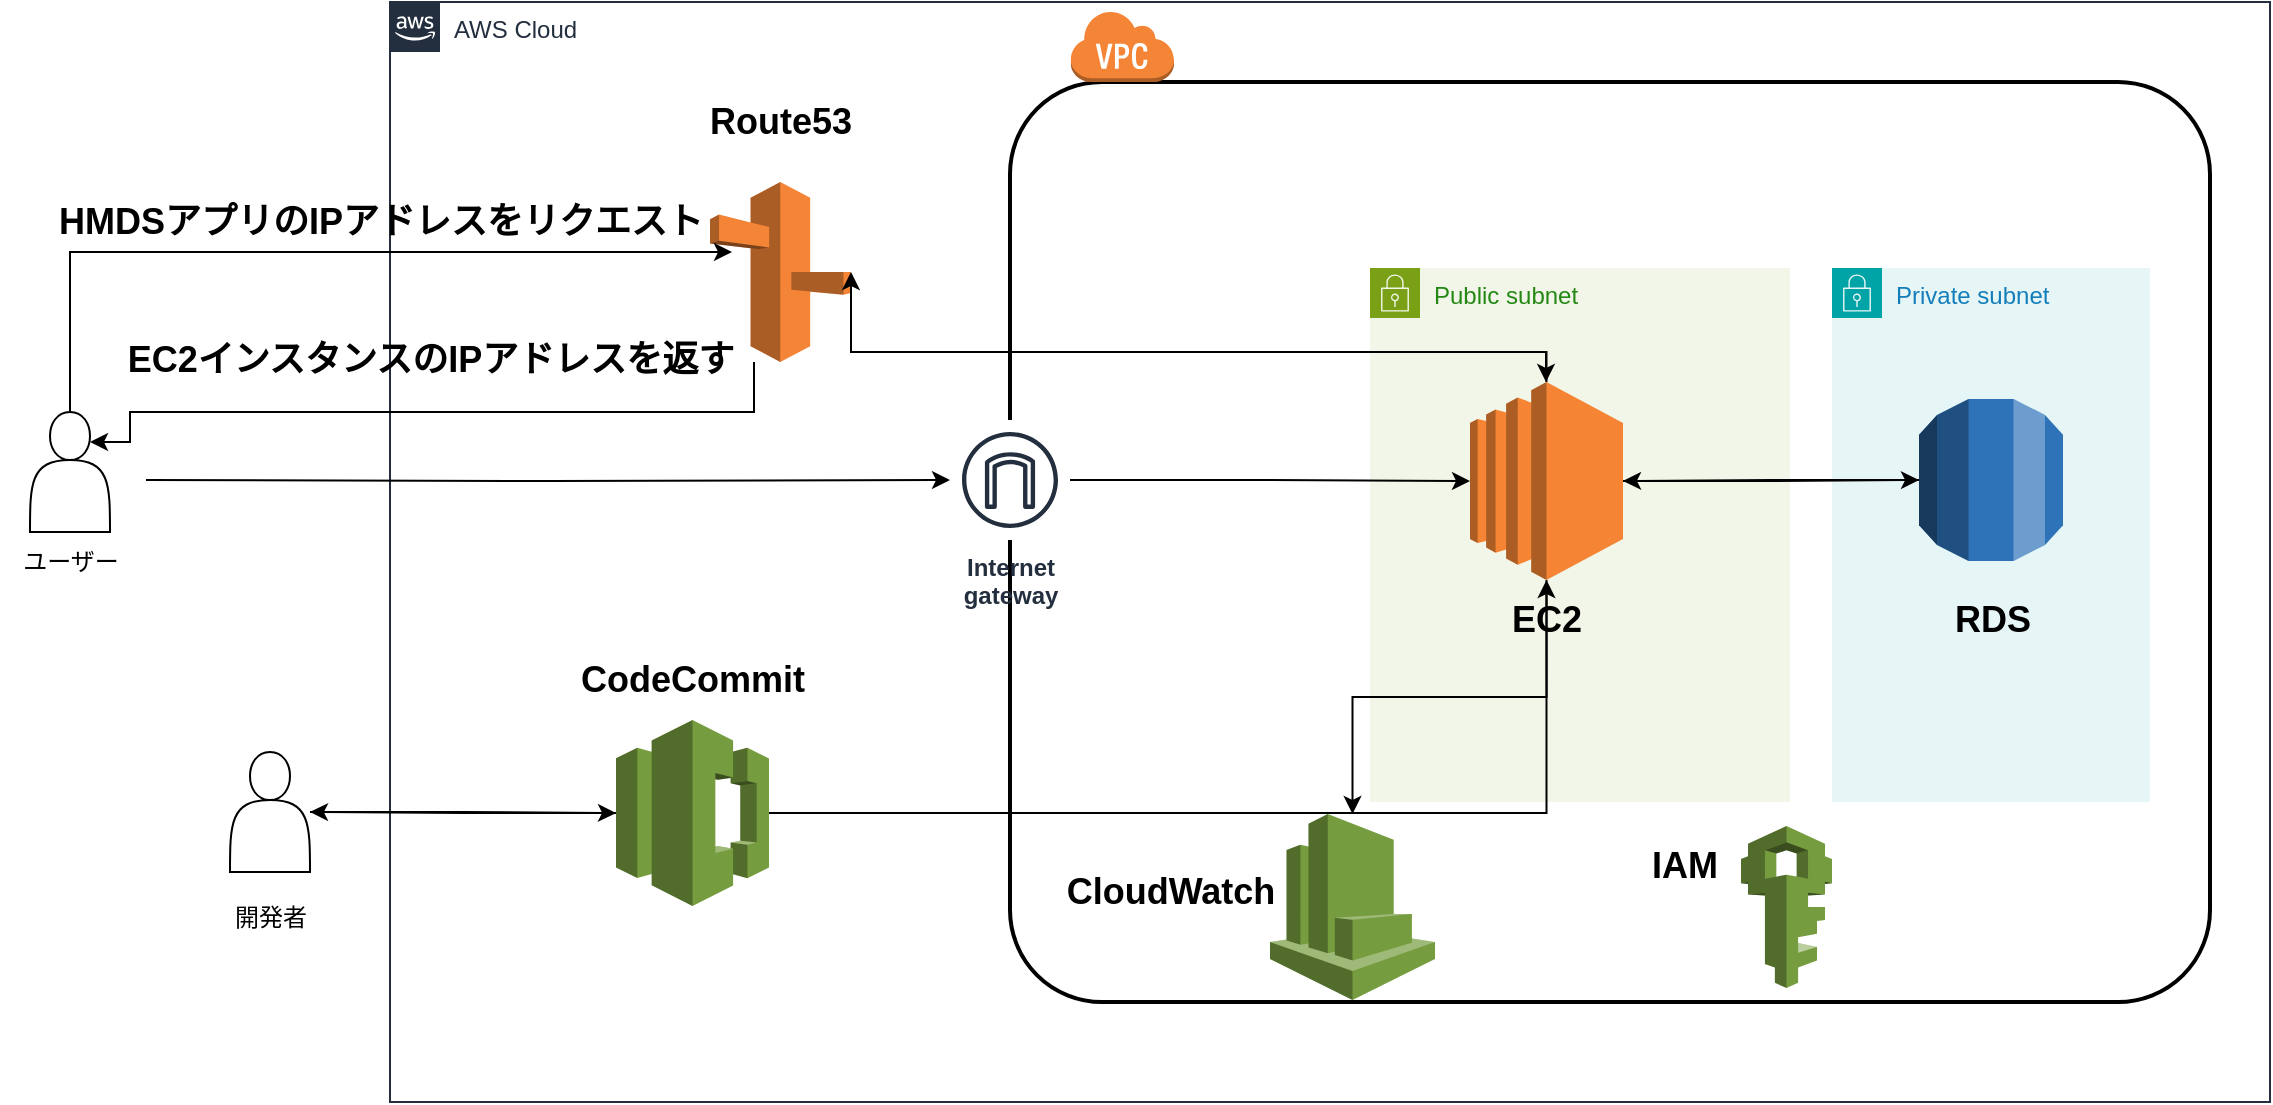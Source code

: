 <mxfile version="24.6.3" type="github">
  <diagram name="ページ1" id="ajp7msGY1KMYf0jtZ9l5">
    <mxGraphModel dx="1023" dy="498" grid="1" gridSize="10" guides="1" tooltips="1" connect="1" arrows="1" fold="1" page="1" pageScale="1" pageWidth="827" pageHeight="1169" math="0" shadow="0">
      <root>
        <mxCell id="0" />
        <mxCell id="1" parent="0" />
        <mxCell id="4Ki-8dc0zuw8gBJ7u7J8-3" value="AWS Cloud" style="points=[[0,0],[0.25,0],[0.5,0],[0.75,0],[1,0],[1,0.25],[1,0.5],[1,0.75],[1,1],[0.75,1],[0.5,1],[0.25,1],[0,1],[0,0.75],[0,0.5],[0,0.25]];outlineConnect=0;gradientColor=none;html=1;whiteSpace=wrap;fontSize=12;fontStyle=0;container=1;pointerEvents=0;collapsible=0;recursiveResize=0;shape=mxgraph.aws4.group;grIcon=mxgraph.aws4.group_aws_cloud_alt;strokeColor=#232F3E;fillColor=none;verticalAlign=top;align=left;spacingLeft=30;fontColor=#232F3E;dashed=0;movable=1;resizable=1;rotatable=1;deletable=1;editable=1;locked=0;connectable=1;" parent="1" vertex="1">
          <mxGeometry x="260" y="35" width="940" height="550" as="geometry" />
        </mxCell>
        <mxCell id="4Ki-8dc0zuw8gBJ7u7J8-4" value="Public subnet" style="points=[[0,0],[0.25,0],[0.5,0],[0.75,0],[1,0],[1,0.25],[1,0.5],[1,0.75],[1,1],[0.75,1],[0.5,1],[0.25,1],[0,1],[0,0.75],[0,0.5],[0,0.25]];outlineConnect=0;gradientColor=none;html=1;whiteSpace=wrap;fontSize=12;fontStyle=0;container=0;pointerEvents=0;collapsible=0;recursiveResize=0;shape=mxgraph.aws4.group;grIcon=mxgraph.aws4.group_security_group;grStroke=0;strokeColor=#7AA116;fillColor=#F2F6E8;verticalAlign=top;align=left;spacingLeft=30;fontColor=#248814;dashed=0;movable=1;resizable=1;rotatable=1;deletable=1;editable=1;locked=0;connectable=1;" parent="4Ki-8dc0zuw8gBJ7u7J8-3" vertex="1">
          <mxGeometry x="490" y="133" width="210" height="267" as="geometry" />
        </mxCell>
        <mxCell id="-iyiV4hNJTkvDI0dNT58-9" value="" style="rounded=1;arcSize=10;dashed=0;fillColor=none;gradientColor=none;strokeWidth=2;movable=1;resizable=1;rotatable=1;deletable=1;editable=1;locked=0;connectable=1;" vertex="1" parent="4Ki-8dc0zuw8gBJ7u7J8-3">
          <mxGeometry x="310" y="40" width="600" height="460" as="geometry" />
        </mxCell>
        <mxCell id="-iyiV4hNJTkvDI0dNT58-2" value="" style="outlineConnect=0;dashed=0;verticalLabelPosition=bottom;verticalAlign=top;align=center;html=1;shape=mxgraph.aws3.iam;fillColor=#759C3E;gradientColor=none;movable=1;resizable=1;rotatable=1;deletable=1;editable=1;locked=0;connectable=1;" vertex="1" parent="4Ki-8dc0zuw8gBJ7u7J8-3">
          <mxGeometry x="675.5" y="412" width="45.5" height="81" as="geometry" />
        </mxCell>
        <mxCell id="-iyiV4hNJTkvDI0dNT58-56" style="edgeStyle=orthogonalEdgeStyle;rounded=0;orthogonalLoop=1;jettySize=auto;html=1;" edge="1" parent="4Ki-8dc0zuw8gBJ7u7J8-3" source="-iyiV4hNJTkvDI0dNT58-3" target="-iyiV4hNJTkvDI0dNT58-7">
          <mxGeometry relative="1" as="geometry">
            <Array as="points">
              <mxPoint x="578" y="175" />
            </Array>
          </mxGeometry>
        </mxCell>
        <mxCell id="-iyiV4hNJTkvDI0dNT58-3" value="" style="outlineConnect=0;dashed=0;verticalLabelPosition=bottom;verticalAlign=top;align=center;html=1;shape=mxgraph.aws3.route_53;fillColor=#F58536;gradientColor=none;movable=1;resizable=1;rotatable=1;deletable=1;editable=1;locked=0;connectable=1;" vertex="1" parent="4Ki-8dc0zuw8gBJ7u7J8-3">
          <mxGeometry x="160" y="90" width="70.5" height="90" as="geometry" />
        </mxCell>
        <mxCell id="-iyiV4hNJTkvDI0dNT58-4" value="" style="outlineConnect=0;dashed=0;verticalLabelPosition=bottom;verticalAlign=top;align=center;html=1;shape=mxgraph.aws3.cloudwatch;fillColor=#759C3E;gradientColor=none;movable=1;resizable=1;rotatable=1;deletable=1;editable=1;locked=0;connectable=1;" vertex="1" parent="4Ki-8dc0zuw8gBJ7u7J8-3">
          <mxGeometry x="440" y="406" width="82.5" height="93" as="geometry" />
        </mxCell>
        <mxCell id="-iyiV4hNJTkvDI0dNT58-65" style="edgeStyle=orthogonalEdgeStyle;rounded=0;orthogonalLoop=1;jettySize=auto;html=1;" edge="1" parent="4Ki-8dc0zuw8gBJ7u7J8-3" source="-iyiV4hNJTkvDI0dNT58-5" target="-iyiV4hNJTkvDI0dNT58-7">
          <mxGeometry relative="1" as="geometry" />
        </mxCell>
        <mxCell id="-iyiV4hNJTkvDI0dNT58-5" value="" style="outlineConnect=0;dashed=0;verticalLabelPosition=bottom;verticalAlign=top;align=center;html=1;shape=mxgraph.aws3.codecommit;fillColor=#759C3E;gradientColor=none;movable=1;resizable=1;rotatable=1;deletable=1;editable=1;locked=0;connectable=1;" vertex="1" parent="4Ki-8dc0zuw8gBJ7u7J8-3">
          <mxGeometry x="113" y="359" width="76.5" height="93" as="geometry" />
        </mxCell>
        <mxCell id="-iyiV4hNJTkvDI0dNT58-10" value="" style="dashed=0;html=1;shape=mxgraph.aws3.virtual_private_cloud;fillColor=#F58536;gradientColor=none;dashed=0;movable=1;resizable=1;rotatable=1;deletable=1;editable=1;locked=0;connectable=1;" vertex="1" parent="4Ki-8dc0zuw8gBJ7u7J8-3">
          <mxGeometry x="340" y="4" width="52" height="36" as="geometry" />
        </mxCell>
        <mxCell id="-iyiV4hNJTkvDI0dNT58-19" value="&lt;b&gt;&lt;font style=&quot;font-size: 18px;&quot;&gt;EC2インスタンスのIPアドレスを返す&lt;/font&gt;&lt;/b&gt;" style="text;html=1;align=center;verticalAlign=middle;resizable=1;points=[];autosize=1;strokeColor=none;fillColor=none;movable=1;rotatable=1;deletable=1;editable=1;locked=0;connectable=1;" vertex="1" parent="4Ki-8dc0zuw8gBJ7u7J8-3">
          <mxGeometry x="-145" y="158.5" width="330" height="40" as="geometry" />
        </mxCell>
        <mxCell id="-iyiV4hNJTkvDI0dNT58-24" value="Private subnet" style="points=[[0,0],[0.25,0],[0.5,0],[0.75,0],[1,0],[1,0.25],[1,0.5],[1,0.75],[1,1],[0.75,1],[0.5,1],[0.25,1],[0,1],[0,0.75],[0,0.5],[0,0.25]];outlineConnect=0;gradientColor=none;html=1;whiteSpace=wrap;fontSize=12;fontStyle=0;container=1;pointerEvents=0;collapsible=0;recursiveResize=0;shape=mxgraph.aws4.group;grIcon=mxgraph.aws4.group_security_group;grStroke=0;strokeColor=#00A4A6;fillColor=#E6F6F7;verticalAlign=top;align=left;spacingLeft=30;fontColor=#147EBA;dashed=0;" vertex="1" parent="4Ki-8dc0zuw8gBJ7u7J8-3">
          <mxGeometry x="721" y="133" width="159" height="267" as="geometry" />
        </mxCell>
        <mxCell id="-iyiV4hNJTkvDI0dNT58-25" value="&lt;b&gt;Internet&lt;br&gt;gateway&lt;/b&gt;" style="sketch=0;outlineConnect=0;fontColor=#232F3E;gradientColor=none;strokeColor=#232F3E;fillColor=#ffffff;dashed=0;verticalLabelPosition=bottom;verticalAlign=top;align=center;html=1;fontSize=12;fontStyle=0;aspect=fixed;shape=mxgraph.aws4.resourceIcon;resIcon=mxgraph.aws4.internet_gateway;" vertex="1" parent="4Ki-8dc0zuw8gBJ7u7J8-3">
          <mxGeometry x="280" y="209" width="60" height="60" as="geometry" />
        </mxCell>
        <mxCell id="-iyiV4hNJTkvDI0dNT58-20" style="edgeStyle=orthogonalEdgeStyle;rounded=0;orthogonalLoop=1;jettySize=auto;html=1;movable=1;resizable=1;rotatable=1;deletable=1;editable=1;locked=0;connectable=1;" edge="1" parent="4Ki-8dc0zuw8gBJ7u7J8-3" source="-iyiV4hNJTkvDI0dNT58-25" target="-iyiV4hNJTkvDI0dNT58-7">
          <mxGeometry relative="1" as="geometry" />
        </mxCell>
        <mxCell id="-iyiV4hNJTkvDI0dNT58-30" value="&lt;b&gt;&lt;font style=&quot;font-size: 18px;&quot;&gt;EC2&lt;/font&gt;&lt;/b&gt;" style="text;html=1;align=center;verticalAlign=middle;resizable=0;points=[];autosize=1;strokeColor=none;fillColor=none;" vertex="1" parent="4Ki-8dc0zuw8gBJ7u7J8-3">
          <mxGeometry x="548.25" y="289" width="60" height="40" as="geometry" />
        </mxCell>
        <mxCell id="-iyiV4hNJTkvDI0dNT58-49" value="&lt;b&gt;&lt;font style=&quot;font-size: 18px;&quot;&gt;RDS&lt;/font&gt;&lt;/b&gt;" style="text;html=1;align=center;verticalAlign=middle;resizable=0;points=[];autosize=1;strokeColor=none;fillColor=none;" vertex="1" parent="4Ki-8dc0zuw8gBJ7u7J8-3">
          <mxGeometry x="770.5" y="289" width="60" height="40" as="geometry" />
        </mxCell>
        <mxCell id="-iyiV4hNJTkvDI0dNT58-53" style="edgeStyle=orthogonalEdgeStyle;rounded=0;orthogonalLoop=1;jettySize=auto;html=1;" edge="1" parent="4Ki-8dc0zuw8gBJ7u7J8-3" source="-iyiV4hNJTkvDI0dNT58-7" target="-iyiV4hNJTkvDI0dNT58-6">
          <mxGeometry relative="1" as="geometry" />
        </mxCell>
        <mxCell id="-iyiV4hNJTkvDI0dNT58-59" style="edgeStyle=orthogonalEdgeStyle;rounded=0;orthogonalLoop=1;jettySize=auto;html=1;exitX=0.5;exitY=1;exitDx=0;exitDy=0;exitPerimeter=0;" edge="1" parent="4Ki-8dc0zuw8gBJ7u7J8-3" source="-iyiV4hNJTkvDI0dNT58-7" target="-iyiV4hNJTkvDI0dNT58-4">
          <mxGeometry relative="1" as="geometry" />
        </mxCell>
        <mxCell id="-iyiV4hNJTkvDI0dNT58-7" value="" style="outlineConnect=0;dashed=0;verticalLabelPosition=bottom;verticalAlign=top;align=center;html=1;shape=mxgraph.aws3.ec2;fillColor=#F58534;gradientColor=none;movable=1;resizable=1;rotatable=1;deletable=1;editable=1;locked=0;connectable=1;" vertex="1" parent="4Ki-8dc0zuw8gBJ7u7J8-3">
          <mxGeometry x="540" y="190" width="76.5" height="99" as="geometry" />
        </mxCell>
        <mxCell id="-iyiV4hNJTkvDI0dNT58-51" style="edgeStyle=orthogonalEdgeStyle;rounded=0;orthogonalLoop=1;jettySize=auto;html=1;" edge="1" parent="4Ki-8dc0zuw8gBJ7u7J8-3" source="-iyiV4hNJTkvDI0dNT58-6" target="-iyiV4hNJTkvDI0dNT58-7">
          <mxGeometry relative="1" as="geometry" />
        </mxCell>
        <mxCell id="-iyiV4hNJTkvDI0dNT58-6" value="" style="outlineConnect=0;dashed=0;verticalLabelPosition=bottom;verticalAlign=top;align=center;html=1;shape=mxgraph.aws3.rds;fillColor=#2E73B8;gradientColor=none;movable=1;resizable=1;rotatable=1;deletable=1;editable=1;locked=0;connectable=1;" vertex="1" parent="4Ki-8dc0zuw8gBJ7u7J8-3">
          <mxGeometry x="764.5" y="198.5" width="72" height="81" as="geometry" />
        </mxCell>
        <mxCell id="-iyiV4hNJTkvDI0dNT58-54" value="&lt;font style=&quot;font-size: 18px;&quot;&gt;&lt;b&gt;IAM&lt;/b&gt;&lt;/font&gt;" style="text;html=1;align=center;verticalAlign=middle;resizable=0;points=[];autosize=1;strokeColor=none;fillColor=none;" vertex="1" parent="4Ki-8dc0zuw8gBJ7u7J8-3">
          <mxGeometry x="616.5" y="412" width="60" height="40" as="geometry" />
        </mxCell>
        <mxCell id="-iyiV4hNJTkvDI0dNT58-57" style="edgeStyle=orthogonalEdgeStyle;rounded=0;orthogonalLoop=1;jettySize=auto;html=1;entryX=1;entryY=0.5;entryDx=0;entryDy=0;entryPerimeter=0;" edge="1" parent="4Ki-8dc0zuw8gBJ7u7J8-3" source="-iyiV4hNJTkvDI0dNT58-7" target="-iyiV4hNJTkvDI0dNT58-3">
          <mxGeometry relative="1" as="geometry">
            <Array as="points">
              <mxPoint x="578" y="175" />
              <mxPoint x="231" y="175" />
            </Array>
          </mxGeometry>
        </mxCell>
        <mxCell id="-iyiV4hNJTkvDI0dNT58-58" value="&lt;b&gt;&lt;font size=&quot;1&quot;&gt;&lt;span style=&quot;font-size: 18px;&quot;&gt;Route53&lt;/span&gt;&lt;/font&gt;&lt;/b&gt;" style="text;html=1;align=center;verticalAlign=middle;resizable=0;points=[];autosize=1;strokeColor=none;fillColor=none;" vertex="1" parent="4Ki-8dc0zuw8gBJ7u7J8-3">
          <mxGeometry x="150.25" y="40" width="90" height="40" as="geometry" />
        </mxCell>
        <mxCell id="-iyiV4hNJTkvDI0dNT58-66" value="&lt;font style=&quot;font-size: 18px;&quot;&gt;&lt;b&gt;CodeCommit&lt;/b&gt;&lt;/font&gt;" style="text;html=1;align=center;verticalAlign=middle;resizable=0;points=[];autosize=1;strokeColor=none;fillColor=none;" vertex="1" parent="4Ki-8dc0zuw8gBJ7u7J8-3">
          <mxGeometry x="81.25" y="319" width="140" height="40" as="geometry" />
        </mxCell>
        <mxCell id="-iyiV4hNJTkvDI0dNT58-67" value="&lt;b style=&quot;font-size: 18px;&quot;&gt;CloudWatch&lt;/b&gt;" style="text;html=1;align=center;verticalAlign=middle;resizable=0;points=[];autosize=1;strokeColor=none;fillColor=none;fontSize=18;" vertex="1" parent="4Ki-8dc0zuw8gBJ7u7J8-3">
          <mxGeometry x="325" y="425" width="130" height="40" as="geometry" />
        </mxCell>
        <mxCell id="-iyiV4hNJTkvDI0dNT58-14" style="edgeStyle=orthogonalEdgeStyle;rounded=0;orthogonalLoop=1;jettySize=auto;html=1;movable=1;resizable=1;rotatable=1;deletable=1;editable=1;locked=0;connectable=1;" edge="1" parent="1">
          <mxGeometry relative="1" as="geometry">
            <mxPoint x="100.0" y="240" as="sourcePoint" />
            <mxPoint x="431" y="160" as="targetPoint" />
            <Array as="points">
              <mxPoint x="100" y="160" />
            </Array>
          </mxGeometry>
        </mxCell>
        <mxCell id="-iyiV4hNJTkvDI0dNT58-15" style="edgeStyle=orthogonalEdgeStyle;rounded=0;orthogonalLoop=1;jettySize=auto;html=1;movable=1;resizable=1;rotatable=1;deletable=1;editable=1;locked=0;connectable=1;entryX=0.75;entryY=0.25;entryDx=0;entryDy=0;entryPerimeter=0;" edge="1" parent="1" source="-iyiV4hNJTkvDI0dNT58-3" target="-iyiV4hNJTkvDI0dNT58-29">
          <mxGeometry relative="1" as="geometry">
            <mxPoint x="381.75" y="210" as="sourcePoint" />
            <mxPoint x="130" y="290" as="targetPoint" />
            <Array as="points">
              <mxPoint x="442" y="240" />
              <mxPoint x="130" y="240" />
              <mxPoint x="130" y="255" />
            </Array>
          </mxGeometry>
        </mxCell>
        <mxCell id="-iyiV4hNJTkvDI0dNT58-29" value="" style="shape=actor;whiteSpace=wrap;html=1;" vertex="1" parent="1">
          <mxGeometry x="80" y="240" width="40" height="60" as="geometry" />
        </mxCell>
        <mxCell id="-iyiV4hNJTkvDI0dNT58-26" value="" style="edgeStyle=orthogonalEdgeStyle;rounded=0;orthogonalLoop=1;jettySize=auto;html=1;movable=1;resizable=1;rotatable=1;deletable=1;editable=1;locked=0;connectable=1;" edge="1" parent="1" target="-iyiV4hNJTkvDI0dNT58-25">
          <mxGeometry relative="1" as="geometry">
            <mxPoint x="138" y="274" as="sourcePoint" />
            <mxPoint x="800" y="274" as="targetPoint" />
          </mxGeometry>
        </mxCell>
        <mxCell id="-iyiV4hNJTkvDI0dNT58-18" value="&lt;font size=&quot;1&quot;&gt;&lt;b style=&quot;font-size: 18px;&quot;&gt;HMDSアプリのIPアドレスをリクエスト&lt;/b&gt;&lt;/font&gt;" style="text;html=1;align=center;verticalAlign=middle;resizable=1;points=[];autosize=1;strokeColor=none;fillColor=none;movable=1;rotatable=1;deletable=1;editable=1;locked=0;connectable=1;" vertex="1" parent="1">
          <mxGeometry x="80" y="125" width="350" height="40" as="geometry" />
        </mxCell>
        <mxCell id="-iyiV4hNJTkvDI0dNT58-60" value="ユーザー" style="text;html=1;align=center;verticalAlign=middle;resizable=0;points=[];autosize=1;strokeColor=none;fillColor=none;" vertex="1" parent="1">
          <mxGeometry x="65" y="300" width="70" height="30" as="geometry" />
        </mxCell>
        <mxCell id="-iyiV4hNJTkvDI0dNT58-63" style="edgeStyle=orthogonalEdgeStyle;rounded=0;orthogonalLoop=1;jettySize=auto;html=1;" edge="1" parent="1" source="-iyiV4hNJTkvDI0dNT58-61" target="-iyiV4hNJTkvDI0dNT58-5">
          <mxGeometry relative="1" as="geometry" />
        </mxCell>
        <mxCell id="-iyiV4hNJTkvDI0dNT58-61" value="" style="shape=actor;whiteSpace=wrap;html=1;" vertex="1" parent="1">
          <mxGeometry x="180" y="410" width="40" height="60" as="geometry" />
        </mxCell>
        <mxCell id="-iyiV4hNJTkvDI0dNT58-62" value="開発者" style="text;html=1;align=center;verticalAlign=middle;resizable=0;points=[];autosize=1;strokeColor=none;fillColor=none;" vertex="1" parent="1">
          <mxGeometry x="170" y="478" width="60" height="30" as="geometry" />
        </mxCell>
        <mxCell id="-iyiV4hNJTkvDI0dNT58-64" style="edgeStyle=orthogonalEdgeStyle;rounded=0;orthogonalLoop=1;jettySize=auto;html=1;" edge="1" parent="1" source="-iyiV4hNJTkvDI0dNT58-5" target="-iyiV4hNJTkvDI0dNT58-61">
          <mxGeometry relative="1" as="geometry" />
        </mxCell>
      </root>
    </mxGraphModel>
  </diagram>
</mxfile>
